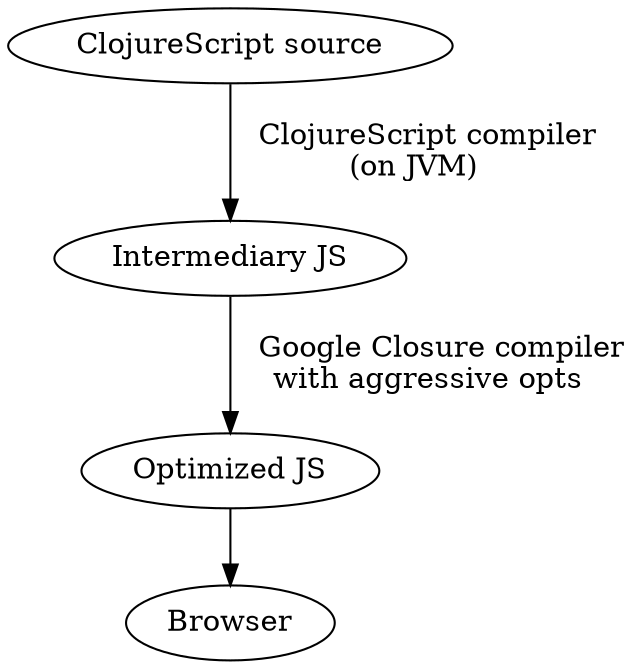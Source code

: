 digraph {
        src [label="ClojureScript source"];
        js [label="Intermediary JS"];
        cjs [label="Optimized JS"];
        browser [label="Browser"];

        src -> js [label="   ClojureScript compiler\n(on JVM)"];
        js -> cjs [label="   Google Closure compiler\nwith aggressive opts"];
        cjs -> browser;
}
